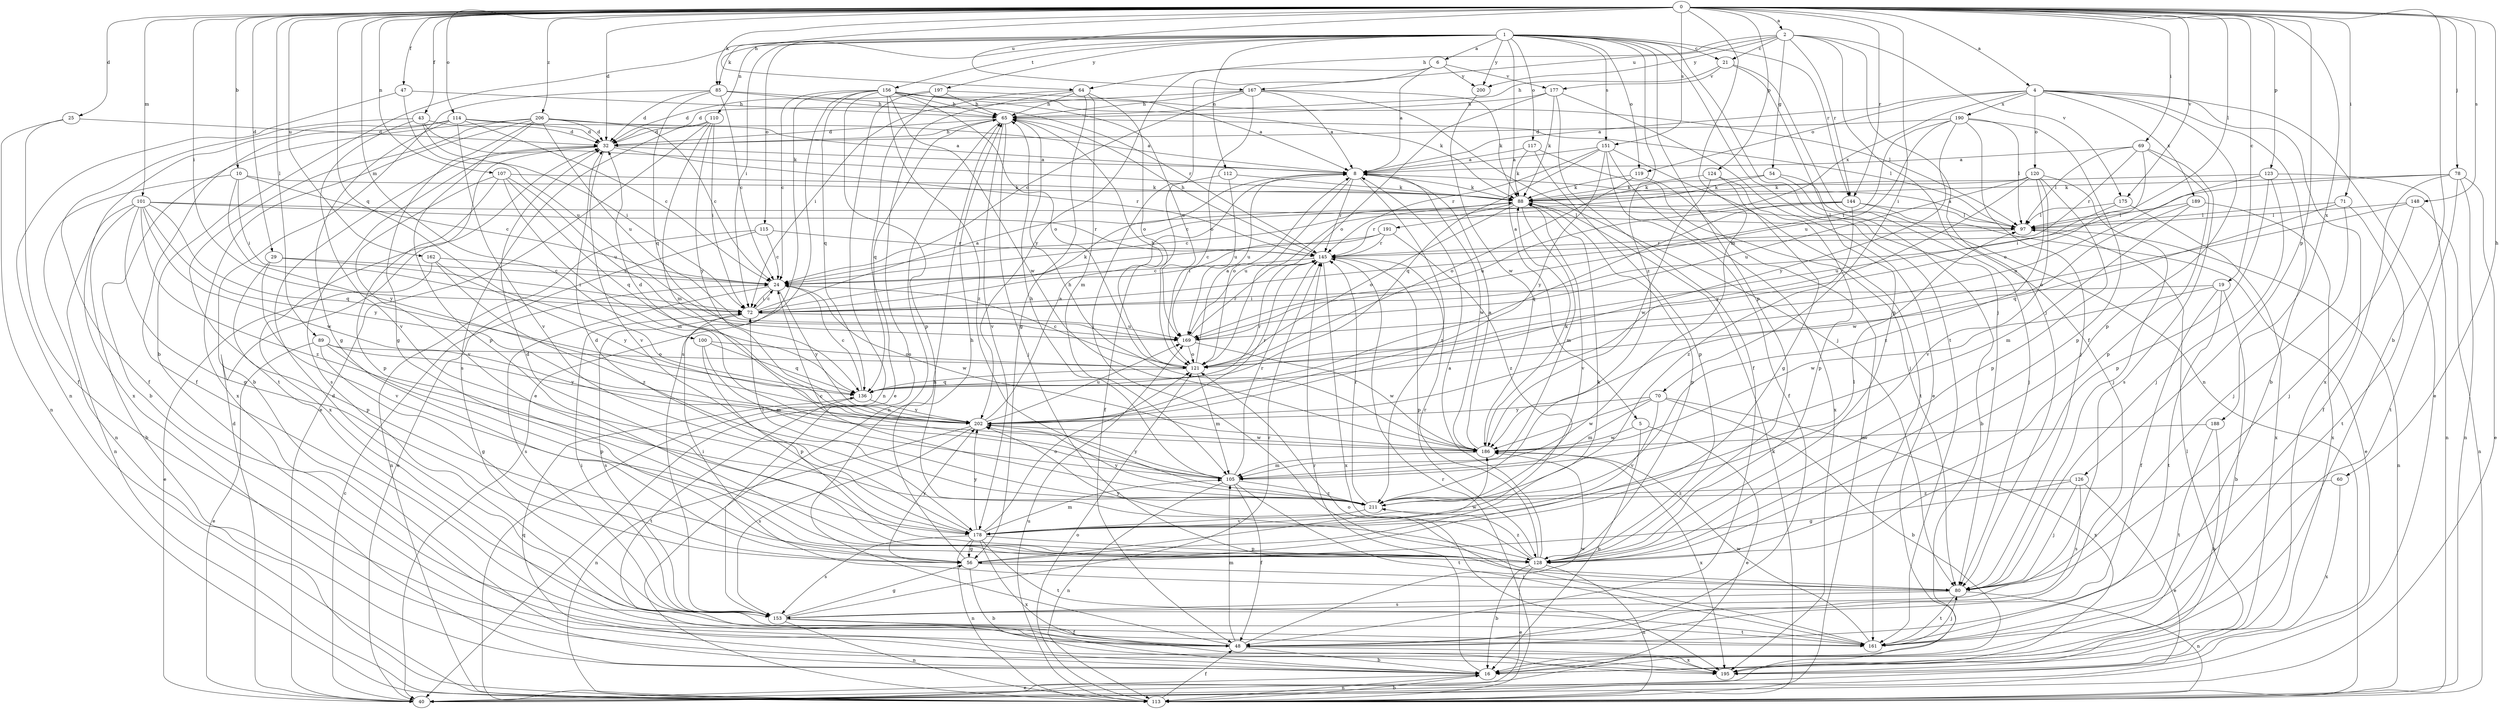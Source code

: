 strict digraph  {
0;
1;
2;
4;
5;
6;
8;
10;
16;
19;
21;
24;
25;
29;
32;
40;
43;
47;
48;
54;
56;
60;
64;
65;
69;
70;
71;
72;
78;
80;
85;
88;
89;
97;
100;
101;
105;
107;
110;
112;
113;
114;
115;
117;
119;
120;
121;
123;
124;
126;
128;
136;
144;
145;
148;
151;
153;
156;
161;
162;
167;
169;
175;
177;
178;
186;
188;
189;
190;
191;
195;
197;
200;
202;
206;
211;
0 -> 2  [label=a];
0 -> 4  [label=a];
0 -> 10  [label=b];
0 -> 16  [label=b];
0 -> 19  [label=c];
0 -> 25  [label=d];
0 -> 29  [label=d];
0 -> 32  [label=d];
0 -> 43  [label=f];
0 -> 47  [label=f];
0 -> 60  [label=h];
0 -> 64  [label=h];
0 -> 69  [label=i];
0 -> 70  [label=i];
0 -> 71  [label=i];
0 -> 72  [label=i];
0 -> 78  [label=j];
0 -> 85  [label=k];
0 -> 89  [label=l];
0 -> 97  [label=l];
0 -> 100  [label=m];
0 -> 101  [label=m];
0 -> 105  [label=m];
0 -> 107  [label=n];
0 -> 114  [label=o];
0 -> 123  [label=p];
0 -> 124  [label=p];
0 -> 126  [label=p];
0 -> 136  [label=q];
0 -> 144  [label=r];
0 -> 148  [label=s];
0 -> 151  [label=s];
0 -> 162  [label=u];
0 -> 167  [label=u];
0 -> 175  [label=v];
0 -> 188  [label=x];
0 -> 206  [label=z];
1 -> 5  [label=a];
1 -> 6  [label=a];
1 -> 16  [label=b];
1 -> 21  [label=c];
1 -> 72  [label=i];
1 -> 80  [label=j];
1 -> 85  [label=k];
1 -> 110  [label=n];
1 -> 112  [label=n];
1 -> 115  [label=o];
1 -> 117  [label=o];
1 -> 119  [label=o];
1 -> 128  [label=p];
1 -> 144  [label=r];
1 -> 151  [label=s];
1 -> 156  [label=t];
1 -> 161  [label=t];
1 -> 197  [label=y];
1 -> 200  [label=y];
1 -> 211  [label=z];
2 -> 21  [label=c];
2 -> 48  [label=f];
2 -> 54  [label=g];
2 -> 64  [label=h];
2 -> 80  [label=j];
2 -> 144  [label=r];
2 -> 167  [label=u];
2 -> 175  [label=v];
2 -> 200  [label=y];
4 -> 8  [label=a];
4 -> 16  [label=b];
4 -> 40  [label=e];
4 -> 119  [label=o];
4 -> 120  [label=o];
4 -> 128  [label=p];
4 -> 189  [label=x];
4 -> 190  [label=x];
4 -> 191  [label=x];
4 -> 195  [label=x];
5 -> 16  [label=b];
5 -> 40  [label=e];
5 -> 186  [label=w];
6 -> 8  [label=a];
6 -> 80  [label=j];
6 -> 177  [label=v];
6 -> 200  [label=y];
6 -> 202  [label=y];
8 -> 88  [label=k];
8 -> 121  [label=o];
8 -> 145  [label=r];
8 -> 169  [label=u];
8 -> 186  [label=w];
8 -> 211  [label=z];
10 -> 24  [label=c];
10 -> 72  [label=i];
10 -> 88  [label=k];
10 -> 113  [label=n];
10 -> 202  [label=y];
16 -> 40  [label=e];
16 -> 113  [label=n];
16 -> 136  [label=q];
16 -> 145  [label=r];
19 -> 16  [label=b];
19 -> 48  [label=f];
19 -> 72  [label=i];
19 -> 161  [label=t];
19 -> 186  [label=w];
21 -> 65  [label=h];
21 -> 113  [label=n];
21 -> 128  [label=p];
21 -> 177  [label=v];
24 -> 72  [label=i];
24 -> 153  [label=s];
24 -> 186  [label=w];
24 -> 202  [label=y];
25 -> 32  [label=d];
25 -> 48  [label=f];
25 -> 113  [label=n];
29 -> 24  [label=c];
29 -> 72  [label=i];
29 -> 128  [label=p];
29 -> 178  [label=v];
32 -> 8  [label=a];
32 -> 65  [label=h];
32 -> 145  [label=r];
32 -> 153  [label=s];
32 -> 178  [label=v];
32 -> 195  [label=x];
40 -> 24  [label=c];
40 -> 32  [label=d];
43 -> 32  [label=d];
43 -> 48  [label=f];
43 -> 72  [label=i];
43 -> 88  [label=k];
43 -> 178  [label=v];
47 -> 65  [label=h];
47 -> 113  [label=n];
47 -> 169  [label=u];
48 -> 16  [label=b];
48 -> 32  [label=d];
48 -> 65  [label=h];
48 -> 105  [label=m];
48 -> 186  [label=w];
48 -> 195  [label=x];
54 -> 16  [label=b];
54 -> 24  [label=c];
54 -> 80  [label=j];
54 -> 88  [label=k];
56 -> 16  [label=b];
56 -> 65  [label=h];
56 -> 80  [label=j];
56 -> 88  [label=k];
56 -> 186  [label=w];
56 -> 202  [label=y];
60 -> 195  [label=x];
60 -> 211  [label=z];
64 -> 56  [label=g];
64 -> 65  [label=h];
64 -> 72  [label=i];
64 -> 105  [label=m];
64 -> 121  [label=o];
64 -> 153  [label=s];
65 -> 32  [label=d];
65 -> 80  [label=j];
65 -> 97  [label=l];
65 -> 113  [label=n];
65 -> 136  [label=q];
65 -> 178  [label=v];
69 -> 8  [label=a];
69 -> 97  [label=l];
69 -> 121  [label=o];
69 -> 128  [label=p];
69 -> 145  [label=r];
69 -> 153  [label=s];
70 -> 16  [label=b];
70 -> 105  [label=m];
70 -> 178  [label=v];
70 -> 186  [label=w];
70 -> 195  [label=x];
70 -> 202  [label=y];
71 -> 80  [label=j];
71 -> 97  [label=l];
71 -> 136  [label=q];
71 -> 161  [label=t];
72 -> 8  [label=a];
72 -> 24  [label=c];
72 -> 88  [label=k];
72 -> 153  [label=s];
72 -> 169  [label=u];
78 -> 40  [label=e];
78 -> 48  [label=f];
78 -> 72  [label=i];
78 -> 88  [label=k];
78 -> 113  [label=n];
78 -> 161  [label=t];
80 -> 72  [label=i];
80 -> 113  [label=n];
80 -> 153  [label=s];
80 -> 161  [label=t];
85 -> 16  [label=b];
85 -> 24  [label=c];
85 -> 32  [label=d];
85 -> 65  [label=h];
85 -> 136  [label=q];
85 -> 145  [label=r];
88 -> 97  [label=l];
88 -> 105  [label=m];
88 -> 121  [label=o];
88 -> 128  [label=p];
88 -> 145  [label=r];
88 -> 169  [label=u];
88 -> 178  [label=v];
89 -> 40  [label=e];
89 -> 56  [label=g];
89 -> 121  [label=o];
89 -> 128  [label=p];
89 -> 202  [label=y];
97 -> 8  [label=a];
97 -> 113  [label=n];
97 -> 145  [label=r];
100 -> 105  [label=m];
100 -> 121  [label=o];
100 -> 128  [label=p];
100 -> 136  [label=q];
101 -> 16  [label=b];
101 -> 56  [label=g];
101 -> 97  [label=l];
101 -> 113  [label=n];
101 -> 136  [label=q];
101 -> 145  [label=r];
101 -> 186  [label=w];
101 -> 202  [label=y];
101 -> 211  [label=z];
105 -> 48  [label=f];
105 -> 65  [label=h];
105 -> 113  [label=n];
105 -> 145  [label=r];
105 -> 161  [label=t];
105 -> 202  [label=y];
105 -> 211  [label=z];
107 -> 88  [label=k];
107 -> 105  [label=m];
107 -> 128  [label=p];
107 -> 136  [label=q];
107 -> 169  [label=u];
107 -> 178  [label=v];
110 -> 32  [label=d];
110 -> 40  [label=e];
110 -> 72  [label=i];
110 -> 105  [label=m];
110 -> 153  [label=s];
110 -> 202  [label=y];
112 -> 48  [label=f];
112 -> 88  [label=k];
112 -> 169  [label=u];
113 -> 16  [label=b];
113 -> 48  [label=f];
113 -> 88  [label=k];
113 -> 121  [label=o];
113 -> 145  [label=r];
113 -> 169  [label=u];
114 -> 8  [label=a];
114 -> 24  [label=c];
114 -> 32  [label=d];
114 -> 48  [label=f];
114 -> 56  [label=g];
114 -> 178  [label=v];
114 -> 195  [label=x];
115 -> 24  [label=c];
115 -> 40  [label=e];
115 -> 113  [label=n];
115 -> 145  [label=r];
117 -> 8  [label=a];
117 -> 80  [label=j];
117 -> 88  [label=k];
117 -> 128  [label=p];
119 -> 88  [label=k];
119 -> 113  [label=n];
119 -> 121  [label=o];
120 -> 80  [label=j];
120 -> 88  [label=k];
120 -> 128  [label=p];
120 -> 169  [label=u];
120 -> 178  [label=v];
120 -> 202  [label=y];
120 -> 211  [label=z];
121 -> 8  [label=a];
121 -> 24  [label=c];
121 -> 65  [label=h];
121 -> 105  [label=m];
121 -> 136  [label=q];
123 -> 80  [label=j];
123 -> 88  [label=k];
123 -> 113  [label=n];
123 -> 121  [label=o];
123 -> 128  [label=p];
124 -> 56  [label=g];
124 -> 88  [label=k];
124 -> 128  [label=p];
124 -> 186  [label=w];
126 -> 40  [label=e];
126 -> 56  [label=g];
126 -> 80  [label=j];
126 -> 153  [label=s];
126 -> 211  [label=z];
128 -> 8  [label=a];
128 -> 16  [label=b];
128 -> 32  [label=d];
128 -> 40  [label=e];
128 -> 113  [label=n];
128 -> 145  [label=r];
128 -> 202  [label=y];
128 -> 211  [label=z];
136 -> 24  [label=c];
136 -> 145  [label=r];
136 -> 161  [label=t];
136 -> 202  [label=y];
144 -> 24  [label=c];
144 -> 40  [label=e];
144 -> 97  [label=l];
144 -> 136  [label=q];
144 -> 169  [label=u];
144 -> 211  [label=z];
145 -> 24  [label=c];
145 -> 65  [label=h];
145 -> 128  [label=p];
145 -> 195  [label=x];
148 -> 80  [label=j];
148 -> 97  [label=l];
148 -> 113  [label=n];
148 -> 121  [label=o];
151 -> 8  [label=a];
151 -> 48  [label=f];
151 -> 136  [label=q];
151 -> 145  [label=r];
151 -> 161  [label=t];
151 -> 195  [label=x];
151 -> 202  [label=y];
153 -> 48  [label=f];
153 -> 56  [label=g];
153 -> 72  [label=i];
153 -> 113  [label=n];
153 -> 145  [label=r];
153 -> 161  [label=t];
156 -> 24  [label=c];
156 -> 40  [label=e];
156 -> 65  [label=h];
156 -> 88  [label=k];
156 -> 97  [label=l];
156 -> 121  [label=o];
156 -> 128  [label=p];
156 -> 136  [label=q];
156 -> 153  [label=s];
156 -> 169  [label=u];
156 -> 186  [label=w];
156 -> 211  [label=z];
161 -> 80  [label=j];
161 -> 121  [label=o];
161 -> 186  [label=w];
162 -> 24  [label=c];
162 -> 40  [label=e];
162 -> 202  [label=y];
162 -> 211  [label=z];
167 -> 8  [label=a];
167 -> 24  [label=c];
167 -> 32  [label=d];
167 -> 65  [label=h];
167 -> 80  [label=j];
167 -> 88  [label=k];
167 -> 121  [label=o];
169 -> 121  [label=o];
169 -> 145  [label=r];
169 -> 186  [label=w];
175 -> 97  [label=l];
175 -> 169  [label=u];
175 -> 195  [label=x];
177 -> 40  [label=e];
177 -> 48  [label=f];
177 -> 65  [label=h];
177 -> 88  [label=k];
177 -> 121  [label=o];
178 -> 32  [label=d];
178 -> 56  [label=g];
178 -> 97  [label=l];
178 -> 105  [label=m];
178 -> 113  [label=n];
178 -> 121  [label=o];
178 -> 128  [label=p];
178 -> 153  [label=s];
178 -> 161  [label=t];
178 -> 195  [label=x];
178 -> 202  [label=y];
186 -> 8  [label=a];
186 -> 65  [label=h];
186 -> 88  [label=k];
186 -> 105  [label=m];
186 -> 195  [label=x];
188 -> 16  [label=b];
188 -> 161  [label=t];
188 -> 186  [label=w];
189 -> 97  [label=l];
189 -> 105  [label=m];
189 -> 186  [label=w];
189 -> 195  [label=x];
190 -> 32  [label=d];
190 -> 72  [label=i];
190 -> 80  [label=j];
190 -> 97  [label=l];
190 -> 128  [label=p];
190 -> 169  [label=u];
190 -> 202  [label=y];
191 -> 24  [label=c];
191 -> 72  [label=i];
191 -> 145  [label=r];
191 -> 211  [label=z];
195 -> 97  [label=l];
197 -> 8  [label=a];
197 -> 32  [label=d];
197 -> 40  [label=e];
197 -> 65  [label=h];
197 -> 113  [label=n];
200 -> 186  [label=w];
202 -> 8  [label=a];
202 -> 32  [label=d];
202 -> 113  [label=n];
202 -> 145  [label=r];
202 -> 153  [label=s];
202 -> 169  [label=u];
202 -> 186  [label=w];
206 -> 8  [label=a];
206 -> 16  [label=b];
206 -> 24  [label=c];
206 -> 32  [label=d];
206 -> 56  [label=g];
206 -> 128  [label=p];
206 -> 161  [label=t];
206 -> 169  [label=u];
206 -> 195  [label=x];
211 -> 24  [label=c];
211 -> 72  [label=i];
211 -> 145  [label=r];
211 -> 178  [label=v];
211 -> 202  [label=y];
}
